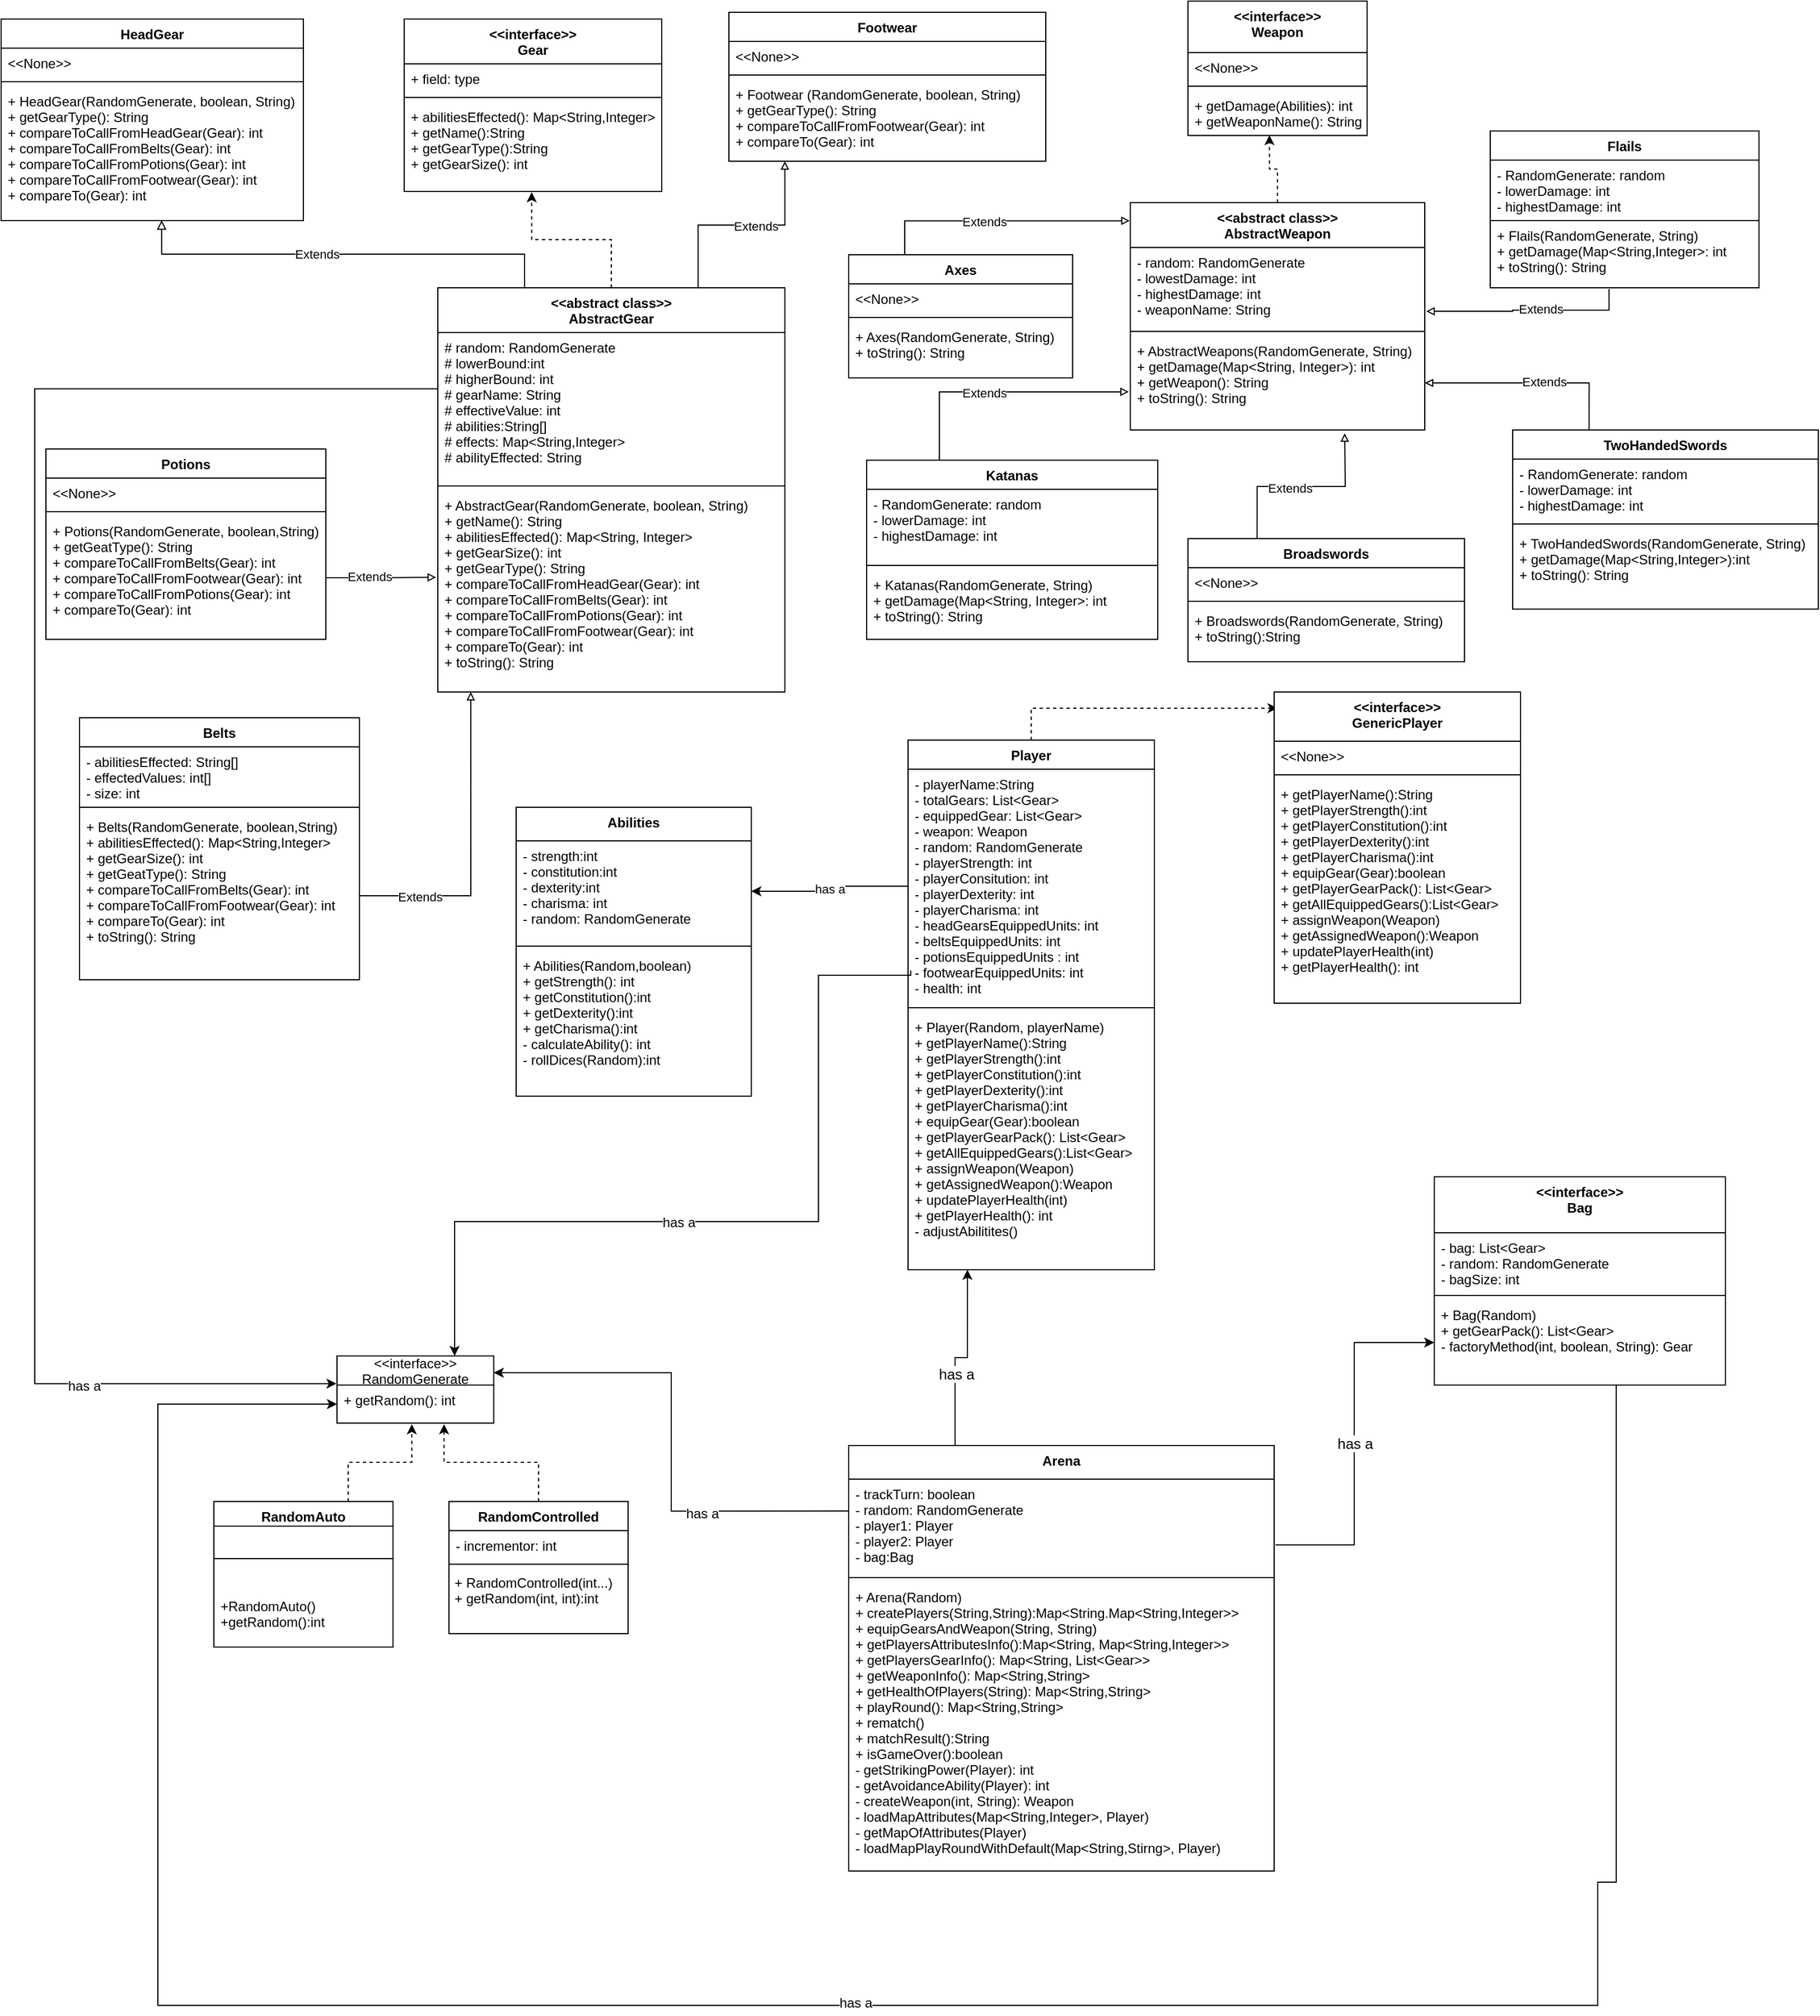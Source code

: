 <mxfile version="15.5.4" type="device"><diagram id="-6Qt38PwSNeiQgw1hAzw" name="Page-1"><mxGraphModel dx="1038" dy="547" grid="1" gridSize="10" guides="1" tooltips="1" connect="1" arrows="1" fold="1" page="1" pageScale="1" pageWidth="1654" pageHeight="2336" math="0" shadow="0"><root><mxCell id="0"/><mxCell id="1" parent="0"/><mxCell id="5QbK8Rp4YuYrIXrkJhFq-7" value="Abilities" style="swimlane;fontStyle=1;align=center;verticalAlign=top;childLayout=stackLayout;horizontal=1;startSize=30;horizontalStack=0;resizeParent=1;resizeParentMax=0;resizeLast=0;collapsible=1;marginBottom=0;" parent="1" vertex="1"><mxGeometry x="530" y="790" width="210" height="258" as="geometry"/></mxCell><mxCell id="5QbK8Rp4YuYrIXrkJhFq-8" value="- strength:int&#10;- constitution:int&#10;- dexterity:int&#10;- charisma: int&#10;- random: RandomGenerate" style="text;strokeColor=none;fillColor=none;align=left;verticalAlign=top;spacingLeft=4;spacingRight=4;overflow=hidden;rotatable=0;points=[[0,0.5],[1,0.5]];portConstraint=eastwest;" parent="5QbK8Rp4YuYrIXrkJhFq-7" vertex="1"><mxGeometry y="30" width="210" height="90" as="geometry"/></mxCell><mxCell id="5QbK8Rp4YuYrIXrkJhFq-9" value="" style="line;strokeWidth=1;fillColor=none;align=left;verticalAlign=middle;spacingTop=-1;spacingLeft=3;spacingRight=3;rotatable=0;labelPosition=right;points=[];portConstraint=eastwest;" parent="5QbK8Rp4YuYrIXrkJhFq-7" vertex="1"><mxGeometry y="120" width="210" height="8" as="geometry"/></mxCell><mxCell id="5QbK8Rp4YuYrIXrkJhFq-10" value="+ Abilities(Random,boolean)&#10;+ getStrength(): int&#10;+ getConstitution():int&#10;+ getDexterity():int&#10;+ getCharisma():int&#10;- calculateAbility(): int&#10;- rollDices(Random):int" style="text;strokeColor=none;fillColor=none;align=left;verticalAlign=top;spacingLeft=4;spacingRight=4;overflow=hidden;rotatable=0;points=[[0,0.5],[1,0.5]];portConstraint=eastwest;" parent="5QbK8Rp4YuYrIXrkJhFq-7" vertex="1"><mxGeometry y="128" width="210" height="130" as="geometry"/></mxCell><mxCell id="5QbK8Rp4YuYrIXrkJhFq-11" value="&lt;&lt;interface&gt;&gt;&#10;Gear" style="swimlane;fontStyle=1;align=center;verticalAlign=top;childLayout=stackLayout;horizontal=1;startSize=40;horizontalStack=0;resizeParent=1;resizeParentMax=0;resizeLast=0;collapsible=1;marginBottom=0;" parent="1" vertex="1"><mxGeometry x="430" y="86" width="230" height="154" as="geometry"/></mxCell><mxCell id="5QbK8Rp4YuYrIXrkJhFq-12" value="+ field: type" style="text;strokeColor=none;fillColor=none;align=left;verticalAlign=top;spacingLeft=4;spacingRight=4;overflow=hidden;rotatable=0;points=[[0,0.5],[1,0.5]];portConstraint=eastwest;" parent="5QbK8Rp4YuYrIXrkJhFq-11" vertex="1"><mxGeometry y="40" width="230" height="26" as="geometry"/></mxCell><mxCell id="5QbK8Rp4YuYrIXrkJhFq-13" value="" style="line;strokeWidth=1;fillColor=none;align=left;verticalAlign=middle;spacingTop=-1;spacingLeft=3;spacingRight=3;rotatable=0;labelPosition=right;points=[];portConstraint=eastwest;" parent="5QbK8Rp4YuYrIXrkJhFq-11" vertex="1"><mxGeometry y="66" width="230" height="8" as="geometry"/></mxCell><mxCell id="5QbK8Rp4YuYrIXrkJhFq-14" value="+ abilitiesEffected(): Map&lt;String,Integer&gt;&#10;+ getName():String&#10;+ getGearType():String&#10;+ getGearSize(): int&#10;" style="text;strokeColor=none;fillColor=none;align=left;verticalAlign=top;spacingLeft=4;spacingRight=4;overflow=hidden;rotatable=0;points=[[0,0.5],[1,0.5]];portConstraint=eastwest;" parent="5QbK8Rp4YuYrIXrkJhFq-11" vertex="1"><mxGeometry y="74" width="230" height="80" as="geometry"/></mxCell><mxCell id="5QbK8Rp4YuYrIXrkJhFq-15" value="&lt;&lt;interface&gt;&gt;&#10;Weapon" style="swimlane;fontStyle=1;align=center;verticalAlign=top;childLayout=stackLayout;horizontal=1;startSize=46;horizontalStack=0;resizeParent=1;resizeParentMax=0;resizeLast=0;collapsible=1;marginBottom=0;" parent="1" vertex="1"><mxGeometry x="1130" y="70" width="160" height="120" as="geometry"/></mxCell><mxCell id="5QbK8Rp4YuYrIXrkJhFq-16" value="&lt;&lt;None&gt;&gt;" style="text;strokeColor=none;fillColor=none;align=left;verticalAlign=top;spacingLeft=4;spacingRight=4;overflow=hidden;rotatable=0;points=[[0,0.5],[1,0.5]];portConstraint=eastwest;" parent="5QbK8Rp4YuYrIXrkJhFq-15" vertex="1"><mxGeometry y="46" width="160" height="26" as="geometry"/></mxCell><mxCell id="5QbK8Rp4YuYrIXrkJhFq-17" value="" style="line;strokeWidth=1;fillColor=none;align=left;verticalAlign=middle;spacingTop=-1;spacingLeft=3;spacingRight=3;rotatable=0;labelPosition=right;points=[];portConstraint=eastwest;" parent="5QbK8Rp4YuYrIXrkJhFq-15" vertex="1"><mxGeometry y="72" width="160" height="8" as="geometry"/></mxCell><mxCell id="5QbK8Rp4YuYrIXrkJhFq-18" value="+ getDamage(Abilities): int&#10;+ getWeaponName(): String" style="text;strokeColor=none;fillColor=none;align=left;verticalAlign=top;spacingLeft=4;spacingRight=4;overflow=hidden;rotatable=0;points=[[0,0.5],[1,0.5]];portConstraint=eastwest;" parent="5QbK8Rp4YuYrIXrkJhFq-15" vertex="1"><mxGeometry y="80" width="160" height="40" as="geometry"/></mxCell><mxCell id="5QbK8Rp4YuYrIXrkJhFq-19" value="&lt;&lt;interface&gt;&gt;&#10;Bag" style="swimlane;fontStyle=1;align=center;verticalAlign=top;childLayout=stackLayout;horizontal=1;startSize=50;horizontalStack=0;resizeParent=1;resizeParentMax=0;resizeLast=0;collapsible=1;marginBottom=0;" parent="1" vertex="1"><mxGeometry x="1350" y="1120" width="260" height="186" as="geometry"/></mxCell><mxCell id="5QbK8Rp4YuYrIXrkJhFq-20" value="- bag: List&lt;Gear&gt;&#10;- random: RandomGenerate&#10;- bagSize: int" style="text;strokeColor=none;fillColor=none;align=left;verticalAlign=top;spacingLeft=4;spacingRight=4;overflow=hidden;rotatable=0;points=[[0,0.5],[1,0.5]];portConstraint=eastwest;" parent="5QbK8Rp4YuYrIXrkJhFq-19" vertex="1"><mxGeometry y="50" width="260" height="52" as="geometry"/></mxCell><mxCell id="5QbK8Rp4YuYrIXrkJhFq-21" value="" style="line;strokeWidth=1;fillColor=none;align=left;verticalAlign=middle;spacingTop=-1;spacingLeft=3;spacingRight=3;rotatable=0;labelPosition=right;points=[];portConstraint=eastwest;" parent="5QbK8Rp4YuYrIXrkJhFq-19" vertex="1"><mxGeometry y="102" width="260" height="8" as="geometry"/></mxCell><mxCell id="5QbK8Rp4YuYrIXrkJhFq-22" value="+ Bag(Random)&#10;+ getGearPack(): List&lt;Gear&gt;&#10;- factoryMethod(int, boolean, String): Gear" style="text;strokeColor=none;fillColor=none;align=left;verticalAlign=top;spacingLeft=4;spacingRight=4;overflow=hidden;rotatable=0;points=[[0,0.5],[1,0.5]];portConstraint=eastwest;" parent="5QbK8Rp4YuYrIXrkJhFq-19" vertex="1"><mxGeometry y="110" width="260" height="76" as="geometry"/></mxCell><mxCell id="dM86lBq2c5CmIjqnNoTW-2" style="edgeStyle=orthogonalEdgeStyle;rounded=0;orthogonalLoop=1;jettySize=auto;html=1;exitX=0.25;exitY=0;exitDx=0;exitDy=0;entryX=0.241;entryY=1;entryDx=0;entryDy=0;entryPerimeter=0;fontSize=13;" parent="1" source="5QbK8Rp4YuYrIXrkJhFq-23" target="i1h5N2y9FqlDGOYf2CRN-40" edge="1"><mxGeometry relative="1" as="geometry"/></mxCell><mxCell id="dM86lBq2c5CmIjqnNoTW-3" value="&lt;font style=&quot;font-size: 13px&quot;&gt;has a&lt;/font&gt;" style="edgeLabel;html=1;align=center;verticalAlign=middle;resizable=0;points=[];" parent="dM86lBq2c5CmIjqnNoTW-2" vertex="1" connectable="0"><mxGeometry x="-0.241" y="-1" relative="1" as="geometry"><mxPoint as="offset"/></mxGeometry></mxCell><mxCell id="5QbK8Rp4YuYrIXrkJhFq-23" value="Arena" style="swimlane;fontStyle=1;align=center;verticalAlign=top;childLayout=stackLayout;horizontal=1;startSize=30;horizontalStack=0;resizeParent=1;resizeParentMax=0;resizeLast=0;collapsible=1;marginBottom=0;" parent="1" vertex="1"><mxGeometry x="827" y="1360" width="380" height="380" as="geometry"/></mxCell><mxCell id="5QbK8Rp4YuYrIXrkJhFq-24" value="- trackTurn: boolean&#10;- random: RandomGenerate&#10;- player1: Player&#10;- player2: Player&#10;- bag:Bag" style="text;strokeColor=none;fillColor=none;align=left;verticalAlign=top;spacingLeft=4;spacingRight=4;overflow=hidden;rotatable=0;points=[[0,0.5],[1,0.5]];portConstraint=eastwest;" parent="5QbK8Rp4YuYrIXrkJhFq-23" vertex="1"><mxGeometry y="30" width="380" height="84" as="geometry"/></mxCell><mxCell id="5QbK8Rp4YuYrIXrkJhFq-25" value="" style="line;strokeWidth=1;fillColor=none;align=left;verticalAlign=middle;spacingTop=-1;spacingLeft=3;spacingRight=3;rotatable=0;labelPosition=right;points=[];portConstraint=eastwest;" parent="5QbK8Rp4YuYrIXrkJhFq-23" vertex="1"><mxGeometry y="114" width="380" height="8" as="geometry"/></mxCell><mxCell id="5QbK8Rp4YuYrIXrkJhFq-26" value="+ Arena(Random)&#10;+ createPlayers(String,String):Map&lt;String.Map&lt;String,Integer&gt;&gt;&#10;+ equipGearsAndWeapon(String, String)&#10;+ getPlayersAttributesInfo():Map&lt;String, Map&lt;String,Integer&gt;&gt;&#10;+ getPlayersGearInfo(): Map&lt;String, List&lt;Gear&gt;&gt;&#10;+ getWeaponInfo(): Map&lt;String,String&gt;&#10;+ getHealthOfPlayers(String): Map&lt;String,String&gt;&#10;+ playRound(): Map&lt;String,String&gt; &#10;+ rematch()&#10;+ matchResult():String&#10;+ isGameOver():boolean&#10;- getStrikingPower(Player): int&#10;- getAvoidanceAbility(Player): int&#10;- createWeapon(int, String): Weapon&#10;- loadMapAttributes(Map&lt;String,Integer&gt;, Player)&#10;- getMapOfAttributes(Player)&#10;- loadMapPlayRoundWithDefault(Map&lt;String,Stirng&gt;, Player) " style="text;strokeColor=none;fillColor=none;align=left;verticalAlign=top;spacingLeft=4;spacingRight=4;overflow=hidden;rotatable=0;points=[[0,0.5],[1,0.5]];portConstraint=eastwest;" parent="5QbK8Rp4YuYrIXrkJhFq-23" vertex="1"><mxGeometry y="122" width="380" height="258" as="geometry"/></mxCell><mxCell id="i1h5N2y9FqlDGOYf2CRN-1" value="HeadGear" style="swimlane;fontStyle=1;align=center;verticalAlign=top;childLayout=stackLayout;horizontal=1;startSize=26;horizontalStack=0;resizeParent=1;resizeParentMax=0;resizeLast=0;collapsible=1;marginBottom=0;" parent="1" vertex="1"><mxGeometry x="70" y="86" width="270" height="180" as="geometry"/></mxCell><mxCell id="i1h5N2y9FqlDGOYf2CRN-2" value="&lt;&lt;None&gt;&gt;" style="text;strokeColor=none;fillColor=none;align=left;verticalAlign=top;spacingLeft=4;spacingRight=4;overflow=hidden;rotatable=0;points=[[0,0.5],[1,0.5]];portConstraint=eastwest;" parent="i1h5N2y9FqlDGOYf2CRN-1" vertex="1"><mxGeometry y="26" width="270" height="26" as="geometry"/></mxCell><mxCell id="i1h5N2y9FqlDGOYf2CRN-3" value="" style="line;strokeWidth=1;fillColor=none;align=left;verticalAlign=middle;spacingTop=-1;spacingLeft=3;spacingRight=3;rotatable=0;labelPosition=right;points=[];portConstraint=eastwest;" parent="i1h5N2y9FqlDGOYf2CRN-1" vertex="1"><mxGeometry y="52" width="270" height="8" as="geometry"/></mxCell><mxCell id="i1h5N2y9FqlDGOYf2CRN-4" value="+ HeadGear(RandomGenerate, boolean, String)&#10;+ getGearType(): String&#10;+ compareToCallFromHeadGear(Gear): int&#10;+ compareToCallFromBelts(Gear): int&#10;+ compareToCallFromPotions(Gear): int&#10;+ compareToCallFromFootwear(Gear): int&#10;+ compareTo(Gear): int" style="text;strokeColor=none;fillColor=none;align=left;verticalAlign=top;spacingLeft=4;spacingRight=4;overflow=hidden;rotatable=0;points=[[0,0.5],[1,0.5]];portConstraint=eastwest;" parent="i1h5N2y9FqlDGOYf2CRN-1" vertex="1"><mxGeometry y="60" width="270" height="120" as="geometry"/></mxCell><mxCell id="i1h5N2y9FqlDGOYf2CRN-5" value="Potions" style="swimlane;fontStyle=1;align=center;verticalAlign=top;childLayout=stackLayout;horizontal=1;startSize=26;horizontalStack=0;resizeParent=1;resizeParentMax=0;resizeLast=0;collapsible=1;marginBottom=0;" parent="1" vertex="1"><mxGeometry x="110" y="470" width="250" height="170" as="geometry"/></mxCell><mxCell id="i1h5N2y9FqlDGOYf2CRN-6" value="&lt;&lt;None&gt;&gt;" style="text;strokeColor=none;fillColor=none;align=left;verticalAlign=top;spacingLeft=4;spacingRight=4;overflow=hidden;rotatable=0;points=[[0,0.5],[1,0.5]];portConstraint=eastwest;" parent="i1h5N2y9FqlDGOYf2CRN-5" vertex="1"><mxGeometry y="26" width="250" height="26" as="geometry"/></mxCell><mxCell id="i1h5N2y9FqlDGOYf2CRN-7" value="" style="line;strokeWidth=1;fillColor=none;align=left;verticalAlign=middle;spacingTop=-1;spacingLeft=3;spacingRight=3;rotatable=0;labelPosition=right;points=[];portConstraint=eastwest;" parent="i1h5N2y9FqlDGOYf2CRN-5" vertex="1"><mxGeometry y="52" width="250" height="8" as="geometry"/></mxCell><mxCell id="i1h5N2y9FqlDGOYf2CRN-8" value="+ Potions(RandomGenerate, boolean,String)&#10;+ getGeatType(): String&#10;+ compareToCallFromBelts(Gear): int&#10;+ compareToCallFromFootwear(Gear): int&#10;+ compareToCallFromPotions(Gear): int&#10;+ compareTo(Gear): int" style="text;strokeColor=none;fillColor=none;align=left;verticalAlign=top;spacingLeft=4;spacingRight=4;overflow=hidden;rotatable=0;points=[[0,0.5],[1,0.5]];portConstraint=eastwest;" parent="i1h5N2y9FqlDGOYf2CRN-5" vertex="1"><mxGeometry y="60" width="250" height="110" as="geometry"/></mxCell><mxCell id="i1h5N2y9FqlDGOYf2CRN-9" value="Belts" style="swimlane;fontStyle=1;align=center;verticalAlign=top;childLayout=stackLayout;horizontal=1;startSize=26;horizontalStack=0;resizeParent=1;resizeParentMax=0;resizeLast=0;collapsible=1;marginBottom=0;" parent="1" vertex="1"><mxGeometry x="140" y="710" width="250" height="234" as="geometry"/></mxCell><mxCell id="i1h5N2y9FqlDGOYf2CRN-10" value="- abilitiesEffected: String[]&#10;- effectedValues: int[]&#10;- size: int " style="text;strokeColor=none;fillColor=none;align=left;verticalAlign=top;spacingLeft=4;spacingRight=4;overflow=hidden;rotatable=0;points=[[0,0.5],[1,0.5]];portConstraint=eastwest;" parent="i1h5N2y9FqlDGOYf2CRN-9" vertex="1"><mxGeometry y="26" width="250" height="50" as="geometry"/></mxCell><mxCell id="i1h5N2y9FqlDGOYf2CRN-11" value="" style="line;strokeWidth=1;fillColor=none;align=left;verticalAlign=middle;spacingTop=-1;spacingLeft=3;spacingRight=3;rotatable=0;labelPosition=right;points=[];portConstraint=eastwest;" parent="i1h5N2y9FqlDGOYf2CRN-9" vertex="1"><mxGeometry y="76" width="250" height="8" as="geometry"/></mxCell><mxCell id="i1h5N2y9FqlDGOYf2CRN-12" value="+ Belts(RandomGenerate, boolean,String)&#10;+ abilitiesEffected(): Map&lt;String,Integer&gt;&#10;+ getGearSize(): int&#10;+ getGeatType(): String&#10;+ compareToCallFromBelts(Gear): int&#10;+ compareToCallFromFootwear(Gear): int&#10;+ compareTo(Gear): int&#10;+ toString(): String" style="text;strokeColor=none;fillColor=none;align=left;verticalAlign=top;spacingLeft=4;spacingRight=4;overflow=hidden;rotatable=0;points=[[0,0.5],[1,0.5]];portConstraint=eastwest;" parent="i1h5N2y9FqlDGOYf2CRN-9" vertex="1"><mxGeometry y="84" width="250" height="150" as="geometry"/></mxCell><mxCell id="i1h5N2y9FqlDGOYf2CRN-13" value="Footwear" style="swimlane;fontStyle=1;align=center;verticalAlign=top;childLayout=stackLayout;horizontal=1;startSize=26;horizontalStack=0;resizeParent=1;resizeParentMax=0;resizeLast=0;collapsible=1;marginBottom=0;" parent="1" vertex="1"><mxGeometry x="720" y="80" width="283" height="133" as="geometry"/></mxCell><mxCell id="i1h5N2y9FqlDGOYf2CRN-14" value="&lt;&lt;None&gt;&gt;" style="text;strokeColor=none;fillColor=none;align=left;verticalAlign=top;spacingLeft=4;spacingRight=4;overflow=hidden;rotatable=0;points=[[0,0.5],[1,0.5]];portConstraint=eastwest;" parent="i1h5N2y9FqlDGOYf2CRN-13" vertex="1"><mxGeometry y="26" width="283" height="26" as="geometry"/></mxCell><mxCell id="i1h5N2y9FqlDGOYf2CRN-15" value="" style="line;strokeWidth=1;fillColor=none;align=left;verticalAlign=middle;spacingTop=-1;spacingLeft=3;spacingRight=3;rotatable=0;labelPosition=right;points=[];portConstraint=eastwest;" parent="i1h5N2y9FqlDGOYf2CRN-13" vertex="1"><mxGeometry y="52" width="283" height="8" as="geometry"/></mxCell><mxCell id="i1h5N2y9FqlDGOYf2CRN-16" value="+ Footwear (RandomGenerate, boolean, String)&#10;+ getGearType(): String&#10;+ compareToCallFromFootwear(Gear): int&#10;+ compareTo(Gear): int&#10;" style="text;strokeColor=none;fillColor=none;align=left;verticalAlign=top;spacingLeft=4;spacingRight=4;overflow=hidden;rotatable=0;points=[[0,0.5],[1,0.5]];portConstraint=eastwest;" parent="i1h5N2y9FqlDGOYf2CRN-13" vertex="1"><mxGeometry y="60" width="283" height="73" as="geometry"/></mxCell><mxCell id="i1h5N2y9FqlDGOYf2CRN-17" value="Katanas" style="swimlane;fontStyle=1;align=center;verticalAlign=top;childLayout=stackLayout;horizontal=1;startSize=26;horizontalStack=0;resizeParent=1;resizeParentMax=0;resizeLast=0;collapsible=1;marginBottom=0;" parent="1" vertex="1"><mxGeometry x="843" y="480" width="260" height="160" as="geometry"/></mxCell><mxCell id="i1h5N2y9FqlDGOYf2CRN-18" value="- RandomGenerate: random&#10;- lowerDamage: int&#10;- highestDamage: int" style="text;strokeColor=none;fillColor=none;align=left;verticalAlign=top;spacingLeft=4;spacingRight=4;overflow=hidden;rotatable=0;points=[[0,0.5],[1,0.5]];portConstraint=eastwest;" parent="i1h5N2y9FqlDGOYf2CRN-17" vertex="1"><mxGeometry y="26" width="260" height="64" as="geometry"/></mxCell><mxCell id="i1h5N2y9FqlDGOYf2CRN-19" value="" style="line;strokeWidth=1;fillColor=none;align=left;verticalAlign=middle;spacingTop=-1;spacingLeft=3;spacingRight=3;rotatable=0;labelPosition=right;points=[];portConstraint=eastwest;" parent="i1h5N2y9FqlDGOYf2CRN-17" vertex="1"><mxGeometry y="90" width="260" height="8" as="geometry"/></mxCell><mxCell id="i1h5N2y9FqlDGOYf2CRN-20" value="+ Katanas(RandomGenerate, String)&#10;+ getDamage(Map&lt;String, Integer&gt;: int&#10;+ toString(): String" style="text;strokeColor=none;fillColor=none;align=left;verticalAlign=top;spacingLeft=4;spacingRight=4;overflow=hidden;rotatable=0;points=[[0,0.5],[1,0.5]];portConstraint=eastwest;" parent="i1h5N2y9FqlDGOYf2CRN-17" vertex="1"><mxGeometry y="98" width="260" height="62" as="geometry"/></mxCell><mxCell id="i1h5N2y9FqlDGOYf2CRN-21" value="Broadswords" style="swimlane;fontStyle=1;align=center;verticalAlign=top;childLayout=stackLayout;horizontal=1;startSize=26;horizontalStack=0;resizeParent=1;resizeParentMax=0;resizeLast=0;collapsible=1;marginBottom=0;" parent="1" vertex="1"><mxGeometry x="1130" y="550" width="247" height="110" as="geometry"/></mxCell><mxCell id="i1h5N2y9FqlDGOYf2CRN-22" value="&lt;&lt;None&gt;&gt;" style="text;strokeColor=none;fillColor=none;align=left;verticalAlign=top;spacingLeft=4;spacingRight=4;overflow=hidden;rotatable=0;points=[[0,0.5],[1,0.5]];portConstraint=eastwest;" parent="i1h5N2y9FqlDGOYf2CRN-21" vertex="1"><mxGeometry y="26" width="247" height="26" as="geometry"/></mxCell><mxCell id="i1h5N2y9FqlDGOYf2CRN-23" value="" style="line;strokeWidth=1;fillColor=none;align=left;verticalAlign=middle;spacingTop=-1;spacingLeft=3;spacingRight=3;rotatable=0;labelPosition=right;points=[];portConstraint=eastwest;" parent="i1h5N2y9FqlDGOYf2CRN-21" vertex="1"><mxGeometry y="52" width="247" height="8" as="geometry"/></mxCell><mxCell id="i1h5N2y9FqlDGOYf2CRN-24" value="+ Broadswords(RandomGenerate, String)&#10;+ toString():String" style="text;strokeColor=none;fillColor=none;align=left;verticalAlign=top;spacingLeft=4;spacingRight=4;overflow=hidden;rotatable=0;points=[[0,0.5],[1,0.5]];portConstraint=eastwest;" parent="i1h5N2y9FqlDGOYf2CRN-21" vertex="1"><mxGeometry y="60" width="247" height="50" as="geometry"/></mxCell><mxCell id="i1h5N2y9FqlDGOYf2CRN-25" value="TwoHandedSwords" style="swimlane;fontStyle=1;align=center;verticalAlign=top;childLayout=stackLayout;horizontal=1;startSize=26;horizontalStack=0;resizeParent=1;resizeParentMax=0;resizeLast=0;collapsible=1;marginBottom=0;" parent="1" vertex="1"><mxGeometry x="1420" y="453" width="273" height="160" as="geometry"/></mxCell><mxCell id="i1h5N2y9FqlDGOYf2CRN-26" value="- RandomGenerate: random&#10;- lowerDamage: int&#10;- highestDamage: int" style="text;strokeColor=none;fillColor=none;align=left;verticalAlign=top;spacingLeft=4;spacingRight=4;overflow=hidden;rotatable=0;points=[[0,0.5],[1,0.5]];portConstraint=eastwest;" parent="i1h5N2y9FqlDGOYf2CRN-25" vertex="1"><mxGeometry y="26" width="273" height="54" as="geometry"/></mxCell><mxCell id="i1h5N2y9FqlDGOYf2CRN-27" value="" style="line;strokeWidth=1;fillColor=none;align=left;verticalAlign=middle;spacingTop=-1;spacingLeft=3;spacingRight=3;rotatable=0;labelPosition=right;points=[];portConstraint=eastwest;" parent="i1h5N2y9FqlDGOYf2CRN-25" vertex="1"><mxGeometry y="80" width="273" height="8" as="geometry"/></mxCell><mxCell id="i1h5N2y9FqlDGOYf2CRN-28" value="+ TwoHandedSwords(RandomGenerate, String)&#10;+ getDamage(Map&lt;String,Integer&gt;):int&#10;+ toString(): String" style="text;strokeColor=none;fillColor=none;align=left;verticalAlign=top;spacingLeft=4;spacingRight=4;overflow=hidden;rotatable=0;points=[[0,0.5],[1,0.5]];portConstraint=eastwest;" parent="i1h5N2y9FqlDGOYf2CRN-25" vertex="1"><mxGeometry y="88" width="273" height="72" as="geometry"/></mxCell><mxCell id="jJEX5TzGoCxTz7exEPUJ-9" style="edgeStyle=orthogonalEdgeStyle;rounded=0;orthogonalLoop=1;jettySize=auto;html=1;exitX=0.25;exitY=0;exitDx=0;exitDy=0;entryX=-0.002;entryY=0.08;entryDx=0;entryDy=0;entryPerimeter=0;startArrow=none;startFill=0;endSize=5;strokeWidth=1;endArrow=block;endFill=0;" parent="1" source="i1h5N2y9FqlDGOYf2CRN-29" target="i1h5N2y9FqlDGOYf2CRN-49" edge="1"><mxGeometry relative="1" as="geometry"/></mxCell><mxCell id="jJEX5TzGoCxTz7exEPUJ-10" value="Extends" style="edgeLabel;html=1;align=center;verticalAlign=middle;resizable=0;points=[];" parent="jJEX5TzGoCxTz7exEPUJ-9" vertex="1" connectable="0"><mxGeometry x="-0.126" y="-1" relative="1" as="geometry"><mxPoint as="offset"/></mxGeometry></mxCell><mxCell id="i1h5N2y9FqlDGOYf2CRN-29" value="Axes" style="swimlane;fontStyle=1;align=center;verticalAlign=top;childLayout=stackLayout;horizontal=1;startSize=26;horizontalStack=0;resizeParent=1;resizeParentMax=0;resizeLast=0;collapsible=1;marginBottom=0;" parent="1" vertex="1"><mxGeometry x="827" y="296.5" width="200" height="110" as="geometry"/></mxCell><mxCell id="i1h5N2y9FqlDGOYf2CRN-30" value="&lt;&lt;None&gt;&gt;" style="text;strokeColor=none;fillColor=none;align=left;verticalAlign=top;spacingLeft=4;spacingRight=4;overflow=hidden;rotatable=0;points=[[0,0.5],[1,0.5]];portConstraint=eastwest;" parent="i1h5N2y9FqlDGOYf2CRN-29" vertex="1"><mxGeometry y="26" width="200" height="26" as="geometry"/></mxCell><mxCell id="i1h5N2y9FqlDGOYf2CRN-31" value="" style="line;strokeWidth=1;fillColor=none;align=left;verticalAlign=middle;spacingTop=-1;spacingLeft=3;spacingRight=3;rotatable=0;labelPosition=right;points=[];portConstraint=eastwest;" parent="i1h5N2y9FqlDGOYf2CRN-29" vertex="1"><mxGeometry y="52" width="200" height="8" as="geometry"/></mxCell><mxCell id="i1h5N2y9FqlDGOYf2CRN-32" value="+ Axes(RandomGenerate, String)&#10;+ toString(): String" style="text;strokeColor=none;fillColor=none;align=left;verticalAlign=top;spacingLeft=4;spacingRight=4;overflow=hidden;rotatable=0;points=[[0,0.5],[1,0.5]];portConstraint=eastwest;" parent="i1h5N2y9FqlDGOYf2CRN-29" vertex="1"><mxGeometry y="60" width="200" height="50" as="geometry"/></mxCell><mxCell id="i1h5N2y9FqlDGOYf2CRN-33" value="Flails" style="swimlane;fontStyle=1;align=center;verticalAlign=top;childLayout=stackLayout;horizontal=1;startSize=26;horizontalStack=0;resizeParent=1;resizeParentMax=0;resizeLast=0;collapsible=1;marginBottom=0;" parent="1" vertex="1"><mxGeometry x="1400" y="186" width="240" height="140" as="geometry"/></mxCell><mxCell id="i1h5N2y9FqlDGOYf2CRN-34" value="- RandomGenerate: random&#10;- lowerDamage: int&#10;- highestDamage: int" style="text;strokeColor=none;fillColor=none;align=left;verticalAlign=top;spacingLeft=4;spacingRight=4;overflow=hidden;rotatable=0;points=[[0,0.5],[1,0.5]];portConstraint=eastwest;" parent="i1h5N2y9FqlDGOYf2CRN-33" vertex="1"><mxGeometry y="26" width="240" height="54" as="geometry"/></mxCell><mxCell id="i1h5N2y9FqlDGOYf2CRN-36" value="+ Flails(RandomGenerate, String)&#10;+ getDamage(Map&lt;String,Integer&gt;: int&#10;+ toString(): String" style="text;strokeColor=default;fillColor=none;align=left;verticalAlign=top;spacingLeft=4;spacingRight=4;overflow=hidden;rotatable=0;points=[[0,0.5],[1,0.5]];portConstraint=eastwest;" parent="i1h5N2y9FqlDGOYf2CRN-33" vertex="1"><mxGeometry y="80" width="240" height="60" as="geometry"/></mxCell><mxCell id="tGnVQQCfcB-PDfzncvV3-5" style="edgeStyle=orthogonalEdgeStyle;rounded=0;orthogonalLoop=1;jettySize=auto;html=1;exitX=0.5;exitY=0;exitDx=0;exitDy=0;entryX=0.014;entryY=0.052;entryDx=0;entryDy=0;entryPerimeter=0;dashed=1;" edge="1" parent="1" source="i1h5N2y9FqlDGOYf2CRN-37" target="tGnVQQCfcB-PDfzncvV3-1"><mxGeometry relative="1" as="geometry"/></mxCell><mxCell id="i1h5N2y9FqlDGOYf2CRN-37" value="Player" style="swimlane;fontStyle=1;align=center;verticalAlign=top;childLayout=stackLayout;horizontal=1;startSize=26;horizontalStack=0;resizeParent=1;resizeParentMax=0;resizeLast=0;collapsible=1;marginBottom=0;" parent="1" vertex="1"><mxGeometry x="880" y="730" width="220" height="473" as="geometry"/></mxCell><mxCell id="i1h5N2y9FqlDGOYf2CRN-38" value="- playerName:String&#10;- totalGears: List&lt;Gear&gt;&#10;- equippedGear: List&lt;Gear&gt;&#10;- weapon: Weapon&#10;- random: RandomGenerate&#10;- playerStrength: int&#10;- playerConsitution: int&#10;- playerDexterity: int&#10;- playerCharisma: int&#10;- headGearsEquippedUnits: int&#10;- beltsEquippedUnits: int&#10;- potionsEquippedUnits : int&#10;- footwearEquippedUnits: int&#10;- health: int&#10;" style="text;strokeColor=none;fillColor=none;align=left;verticalAlign=top;spacingLeft=4;spacingRight=4;overflow=hidden;rotatable=0;points=[[0,0.5],[1,0.5]];portConstraint=eastwest;fontSize=12;" parent="i1h5N2y9FqlDGOYf2CRN-37" vertex="1"><mxGeometry y="26" width="220" height="209" as="geometry"/></mxCell><mxCell id="i1h5N2y9FqlDGOYf2CRN-39" value="" style="line;strokeWidth=1;fillColor=none;align=left;verticalAlign=middle;spacingTop=-1;spacingLeft=3;spacingRight=3;rotatable=0;labelPosition=right;points=[];portConstraint=eastwest;" parent="i1h5N2y9FqlDGOYf2CRN-37" vertex="1"><mxGeometry y="235" width="220" height="8" as="geometry"/></mxCell><mxCell id="i1h5N2y9FqlDGOYf2CRN-40" value="+ Player(Random, playerName)&#10;+ getPlayerName():String&#10;+ getPlayerStrength():int&#10;+ getPlayerConstitution():int&#10;+ getPlayerDexterity():int&#10;+ getPlayerCharisma():int&#10;+ equipGear(Gear):boolean&#10;+ getPlayerGearPack(): List&lt;Gear&gt;&#10;+ getAllEquippedGears():List&lt;Gear&gt;&#10;+ assignWeapon(Weapon)&#10;+ getAssignedWeapon():Weapon&#10;+ updatePlayerHealth(int)&#10;+ getPlayerHealth(): int&#10;- adjustAbilitites()&#10;" style="text;strokeColor=none;fillColor=none;align=left;verticalAlign=top;spacingLeft=4;spacingRight=4;overflow=hidden;rotatable=0;points=[[0,0.5],[1,0.5]];portConstraint=eastwest;" parent="i1h5N2y9FqlDGOYf2CRN-37" vertex="1"><mxGeometry y="243" width="220" height="230" as="geometry"/></mxCell><mxCell id="Q3ur0cyv3mAMYO69rN44-4" style="edgeStyle=orthogonalEdgeStyle;rounded=0;orthogonalLoop=1;jettySize=auto;html=1;exitX=0.5;exitY=0;exitDx=0;exitDy=0;entryX=0.495;entryY=1.008;entryDx=0;entryDy=0;entryPerimeter=0;dashed=1;" parent="1" source="i1h5N2y9FqlDGOYf2CRN-45" target="5QbK8Rp4YuYrIXrkJhFq-14" edge="1"><mxGeometry relative="1" as="geometry"/></mxCell><mxCell id="dM86lBq2c5CmIjqnNoTW-11" style="edgeStyle=orthogonalEdgeStyle;rounded=0;orthogonalLoop=1;jettySize=auto;html=1;exitX=0;exitY=0.25;exitDx=0;exitDy=0;entryX=-0.003;entryY=-0.038;entryDx=0;entryDy=0;entryPerimeter=0;fontSize=12;" parent="1" source="i1h5N2y9FqlDGOYf2CRN-45" target="i1h5N2y9FqlDGOYf2CRN-62" edge="1"><mxGeometry relative="1" as="geometry"><Array as="points"><mxPoint x="100" y="416"/><mxPoint x="100" y="1305"/></Array></mxGeometry></mxCell><mxCell id="dM86lBq2c5CmIjqnNoTW-12" value="has a" style="edgeLabel;html=1;align=center;verticalAlign=middle;resizable=0;points=[];fontSize=12;" parent="dM86lBq2c5CmIjqnNoTW-11" vertex="1" connectable="0"><mxGeometry x="0.703" y="-2" relative="1" as="geometry"><mxPoint as="offset"/></mxGeometry></mxCell><mxCell id="dM86lBq2c5CmIjqnNoTW-26" style="edgeStyle=orthogonalEdgeStyle;rounded=0;orthogonalLoop=1;jettySize=auto;html=1;exitX=0.25;exitY=0;exitDx=0;exitDy=0;entryX=0.531;entryY=0.997;entryDx=0;entryDy=0;entryPerimeter=0;fontSize=12;startArrow=none;startFill=0;endArrow=block;endFill=0;" parent="1" source="i1h5N2y9FqlDGOYf2CRN-45" target="i1h5N2y9FqlDGOYf2CRN-4" edge="1"><mxGeometry relative="1" as="geometry"/></mxCell><mxCell id="jJEX5TzGoCxTz7exEPUJ-19" value="Extends" style="edgeLabel;html=1;align=center;verticalAlign=middle;resizable=0;points=[];" parent="dM86lBq2c5CmIjqnNoTW-26" vertex="1" connectable="0"><mxGeometry x="0.12" relative="1" as="geometry"><mxPoint as="offset"/></mxGeometry></mxCell><mxCell id="jJEX5TzGoCxTz7exEPUJ-24" style="edgeStyle=orthogonalEdgeStyle;rounded=0;orthogonalLoop=1;jettySize=auto;html=1;exitX=0.75;exitY=0;exitDx=0;exitDy=0;startArrow=none;startFill=0;endArrow=block;endFill=0;endSize=5;strokeWidth=1;" parent="1" source="i1h5N2y9FqlDGOYf2CRN-45" edge="1"><mxGeometry relative="1" as="geometry"><mxPoint x="770" y="213" as="targetPoint"/><Array as="points"><mxPoint x="693" y="270"/><mxPoint x="770" y="270"/><mxPoint x="770" y="213"/></Array></mxGeometry></mxCell><mxCell id="jJEX5TzGoCxTz7exEPUJ-25" value="Extends" style="edgeLabel;html=1;align=center;verticalAlign=middle;resizable=0;points=[];" parent="jJEX5TzGoCxTz7exEPUJ-24" vertex="1" connectable="0"><mxGeometry x="0.128" y="-1" relative="1" as="geometry"><mxPoint as="offset"/></mxGeometry></mxCell><mxCell id="i1h5N2y9FqlDGOYf2CRN-45" value="&lt;&lt;abstract class&gt;&gt;&#10;AbstractGear" style="swimlane;fontStyle=1;align=center;verticalAlign=top;childLayout=stackLayout;horizontal=1;startSize=40;horizontalStack=0;resizeParent=1;resizeParentMax=0;resizeLast=0;collapsible=1;marginBottom=0;" parent="1" vertex="1"><mxGeometry x="460" y="326" width="310" height="361" as="geometry"/></mxCell><mxCell id="i1h5N2y9FqlDGOYf2CRN-46" value="# random: RandomGenerate&#10;# lowerBound:int&#10;# higherBound: int&#10;# gearName: String&#10;# effectiveValue: int&#10;# abilities:String[]&#10;# effects: Map&lt;String,Integer&gt;&#10;# abilityEffected: String&#10;" style="text;strokeColor=none;fillColor=none;align=left;verticalAlign=top;spacingLeft=4;spacingRight=4;overflow=hidden;rotatable=0;points=[[0,0.5],[1,0.5]];portConstraint=eastwest;" parent="i1h5N2y9FqlDGOYf2CRN-45" vertex="1"><mxGeometry y="40" width="310" height="133" as="geometry"/></mxCell><mxCell id="i1h5N2y9FqlDGOYf2CRN-47" value="" style="line;strokeWidth=1;fillColor=none;align=left;verticalAlign=middle;spacingTop=-1;spacingLeft=3;spacingRight=3;rotatable=0;labelPosition=right;points=[];portConstraint=eastwest;" parent="i1h5N2y9FqlDGOYf2CRN-45" vertex="1"><mxGeometry y="173" width="310" height="8" as="geometry"/></mxCell><mxCell id="i1h5N2y9FqlDGOYf2CRN-48" value="+ AbstractGear(RandomGenerate, boolean, String)&#10;+ getName(): String&#10;+ abilitiesEffected(): Map&lt;String, Integer&gt;&#10;+ getGearSize(): int&#10;+ getGearType(): String&#10;+ compareToCallFromHeadGear(Gear): int&#10;+ compareToCallFromBelts(Gear): int&#10;+ compareToCallFromPotions(Gear): int&#10;+ compareToCallFromFootwear(Gear): int&#10;+ compareTo(Gear): int&#10;+ toString(): String" style="text;strokeColor=none;fillColor=none;align=left;verticalAlign=top;spacingLeft=4;spacingRight=4;overflow=hidden;rotatable=0;points=[[0,0.5],[1,0.5]];portConstraint=eastwest;" parent="i1h5N2y9FqlDGOYf2CRN-45" vertex="1"><mxGeometry y="181" width="310" height="180" as="geometry"/></mxCell><mxCell id="Q3ur0cyv3mAMYO69rN44-3" style="edgeStyle=orthogonalEdgeStyle;rounded=0;orthogonalLoop=1;jettySize=auto;html=1;exitX=0.5;exitY=0;exitDx=0;exitDy=0;entryX=0.455;entryY=0.992;entryDx=0;entryDy=0;entryPerimeter=0;dashed=1;" parent="1" source="i1h5N2y9FqlDGOYf2CRN-49" target="5QbK8Rp4YuYrIXrkJhFq-18" edge="1"><mxGeometry relative="1" as="geometry"/></mxCell><mxCell id="i1h5N2y9FqlDGOYf2CRN-49" value="&lt;&lt;abstract class&gt;&gt;&#10;AbstractWeapon" style="swimlane;fontStyle=1;align=center;verticalAlign=top;childLayout=stackLayout;horizontal=1;startSize=40;horizontalStack=0;resizeParent=1;resizeParentMax=0;resizeLast=0;collapsible=1;marginBottom=0;" parent="1" vertex="1"><mxGeometry x="1078.5" y="250" width="263" height="203" as="geometry"/></mxCell><mxCell id="i1h5N2y9FqlDGOYf2CRN-50" value="- random: RandomGenerate&#10;- lowestDamage: int&#10;- highestDamage: int&#10;- weaponName: String" style="text;strokeColor=none;fillColor=none;align=left;verticalAlign=top;spacingLeft=4;spacingRight=4;overflow=hidden;rotatable=0;points=[[0,0.5],[1,0.5]];portConstraint=eastwest;" parent="i1h5N2y9FqlDGOYf2CRN-49" vertex="1"><mxGeometry y="40" width="263" height="71" as="geometry"/></mxCell><mxCell id="i1h5N2y9FqlDGOYf2CRN-51" value="" style="line;strokeWidth=1;fillColor=none;align=left;verticalAlign=middle;spacingTop=-1;spacingLeft=3;spacingRight=3;rotatable=0;labelPosition=right;points=[];portConstraint=eastwest;" parent="i1h5N2y9FqlDGOYf2CRN-49" vertex="1"><mxGeometry y="111" width="263" height="8" as="geometry"/></mxCell><mxCell id="i1h5N2y9FqlDGOYf2CRN-52" value="+ AbstractWeapons(RandomGenerate, String)&#10;+ getDamage(Map&lt;String, Integer&gt;): int&#10;+ getWeapon(): String&#10;+ toString(): String" style="text;strokeColor=none;fillColor=none;align=left;verticalAlign=top;spacingLeft=4;spacingRight=4;overflow=hidden;rotatable=0;points=[[0,0.5],[1,0.5]];portConstraint=eastwest;" parent="i1h5N2y9FqlDGOYf2CRN-49" vertex="1"><mxGeometry y="119" width="263" height="84" as="geometry"/></mxCell><mxCell id="Q3ur0cyv3mAMYO69rN44-8" style="edgeStyle=orthogonalEdgeStyle;rounded=0;orthogonalLoop=1;jettySize=auto;html=1;exitX=0.75;exitY=0;exitDx=0;exitDy=0;entryX=0.477;entryY=1.029;entryDx=0;entryDy=0;entryPerimeter=0;dashed=1;startSize=22;" parent="1" source="i1h5N2y9FqlDGOYf2CRN-57" target="i1h5N2y9FqlDGOYf2CRN-62" edge="1"><mxGeometry relative="1" as="geometry"/></mxCell><mxCell id="i1h5N2y9FqlDGOYf2CRN-57" value="RandomAuto" style="swimlane;fontStyle=1;align=center;verticalAlign=top;childLayout=stackLayout;horizontal=1;startSize=22;horizontalStack=0;resizeParent=1;resizeParentMax=0;resizeLast=0;collapsible=1;marginBottom=0;" parent="1" vertex="1"><mxGeometry x="260" y="1410" width="160" height="130" as="geometry"/></mxCell><mxCell id="i1h5N2y9FqlDGOYf2CRN-59" value="" style="line;strokeWidth=1;fillColor=none;align=left;verticalAlign=middle;spacingTop=-1;spacingLeft=3;spacingRight=3;rotatable=0;labelPosition=right;points=[];portConstraint=eastwest;" parent="i1h5N2y9FqlDGOYf2CRN-57" vertex="1"><mxGeometry y="22" width="160" height="58" as="geometry"/></mxCell><mxCell id="i1h5N2y9FqlDGOYf2CRN-60" value="+RandomAuto()&#10;+getRandom():int" style="text;strokeColor=none;fillColor=none;align=left;verticalAlign=top;spacingLeft=4;spacingRight=4;overflow=hidden;rotatable=0;points=[[0,0.5],[1,0.5]];portConstraint=eastwest;" parent="i1h5N2y9FqlDGOYf2CRN-57" vertex="1"><mxGeometry y="80" width="160" height="50" as="geometry"/></mxCell><mxCell id="i1h5N2y9FqlDGOYf2CRN-61" value="&lt;&lt;interface&gt;&gt;&#10;RandomGenerate" style="swimlane;fontStyle=0;childLayout=stackLayout;horizontal=1;startSize=26;fillColor=none;horizontalStack=0;resizeParent=1;resizeParentMax=0;resizeLast=0;collapsible=1;marginBottom=0;" parent="1" vertex="1"><mxGeometry x="370" y="1280" width="140" height="60" as="geometry"/></mxCell><mxCell id="i1h5N2y9FqlDGOYf2CRN-62" value="+ getRandom(): int" style="text;strokeColor=none;fillColor=none;align=left;verticalAlign=top;spacingLeft=4;spacingRight=4;overflow=hidden;rotatable=0;points=[[0,0.5],[1,0.5]];portConstraint=eastwest;" parent="i1h5N2y9FqlDGOYf2CRN-61" vertex="1"><mxGeometry y="26" width="140" height="34" as="geometry"/></mxCell><mxCell id="Q3ur0cyv3mAMYO69rN44-9" style="edgeStyle=orthogonalEdgeStyle;rounded=0;orthogonalLoop=1;jettySize=auto;html=1;exitX=0.5;exitY=0;exitDx=0;exitDy=0;entryX=0.683;entryY=1.029;entryDx=0;entryDy=0;entryPerimeter=0;dashed=1;startSize=22;" parent="1" source="i1h5N2y9FqlDGOYf2CRN-65" target="i1h5N2y9FqlDGOYf2CRN-62" edge="1"><mxGeometry relative="1" as="geometry"/></mxCell><mxCell id="i1h5N2y9FqlDGOYf2CRN-65" value="RandomControlled" style="swimlane;fontStyle=1;align=center;verticalAlign=top;childLayout=stackLayout;horizontal=1;startSize=26;horizontalStack=0;resizeParent=1;resizeParentMax=0;resizeLast=0;collapsible=1;marginBottom=0;" parent="1" vertex="1"><mxGeometry x="470" y="1410" width="160" height="118" as="geometry"/></mxCell><mxCell id="i1h5N2y9FqlDGOYf2CRN-66" value="- incrementor: int " style="text;strokeColor=none;fillColor=none;align=left;verticalAlign=top;spacingLeft=4;spacingRight=4;overflow=hidden;rotatable=0;points=[[0,0.5],[1,0.5]];portConstraint=eastwest;" parent="i1h5N2y9FqlDGOYf2CRN-65" vertex="1"><mxGeometry y="26" width="160" height="26" as="geometry"/></mxCell><mxCell id="i1h5N2y9FqlDGOYf2CRN-67" value="" style="line;strokeWidth=1;fillColor=none;align=left;verticalAlign=middle;spacingTop=-1;spacingLeft=3;spacingRight=3;rotatable=0;labelPosition=right;points=[];portConstraint=eastwest;" parent="i1h5N2y9FqlDGOYf2CRN-65" vertex="1"><mxGeometry y="52" width="160" height="8" as="geometry"/></mxCell><mxCell id="i1h5N2y9FqlDGOYf2CRN-68" value="+ RandomControlled(int...)&#10;+ getRandom(int, int):int" style="text;strokeColor=none;fillColor=none;align=left;verticalAlign=top;spacingLeft=4;spacingRight=4;overflow=hidden;rotatable=0;points=[[0,0.5],[1,0.5]];portConstraint=eastwest;spacing=1;" parent="i1h5N2y9FqlDGOYf2CRN-65" vertex="1"><mxGeometry y="60" width="160" height="58" as="geometry"/></mxCell><mxCell id="dM86lBq2c5CmIjqnNoTW-1" value="has a" style="edgeStyle=orthogonalEdgeStyle;rounded=0;orthogonalLoop=1;jettySize=auto;html=1;exitX=1.003;exitY=0.699;exitDx=0;exitDy=0;entryX=0;entryY=0.5;entryDx=0;entryDy=0;exitPerimeter=0;fontSize=13;" parent="1" source="5QbK8Rp4YuYrIXrkJhFq-24" target="5QbK8Rp4YuYrIXrkJhFq-22" edge="1"><mxGeometry relative="1" as="geometry"/></mxCell><mxCell id="Q3ur0cyv3mAMYO69rN44-10" value="has a" style="edgeStyle=orthogonalEdgeStyle;rounded=0;orthogonalLoop=1;jettySize=auto;html=1;exitX=0;exitY=0.5;exitDx=0;exitDy=0;entryX=1;entryY=0.5;entryDx=0;entryDy=0;startSize=22;" parent="1" source="i1h5N2y9FqlDGOYf2CRN-38" target="5QbK8Rp4YuYrIXrkJhFq-8" edge="1"><mxGeometry relative="1" as="geometry"/></mxCell><mxCell id="dM86lBq2c5CmIjqnNoTW-5" style="edgeStyle=orthogonalEdgeStyle;rounded=0;orthogonalLoop=1;jettySize=auto;html=1;exitX=0;exitY=0.34;exitDx=0;exitDy=0;entryX=1;entryY=0.25;entryDx=0;entryDy=0;fontSize=12;exitPerimeter=0;" parent="1" source="5QbK8Rp4YuYrIXrkJhFq-24" target="i1h5N2y9FqlDGOYf2CRN-61" edge="1"><mxGeometry relative="1" as="geometry"/></mxCell><mxCell id="dM86lBq2c5CmIjqnNoTW-6" value="has a" style="edgeLabel;html=1;align=center;verticalAlign=middle;resizable=0;points=[];fontSize=12;" parent="dM86lBq2c5CmIjqnNoTW-5" vertex="1" connectable="0"><mxGeometry x="-0.403" y="2" relative="1" as="geometry"><mxPoint as="offset"/></mxGeometry></mxCell><mxCell id="dM86lBq2c5CmIjqnNoTW-7" style="edgeStyle=orthogonalEdgeStyle;rounded=0;orthogonalLoop=1;jettySize=auto;html=1;exitX=0.011;exitY=0.86;exitDx=0;exitDy=0;fontSize=12;entryX=0.75;entryY=0;entryDx=0;entryDy=0;exitPerimeter=0;" parent="1" source="i1h5N2y9FqlDGOYf2CRN-38" target="i1h5N2y9FqlDGOYf2CRN-61" edge="1"><mxGeometry relative="1" as="geometry"><mxPoint x="800" y="930" as="sourcePoint"/><Array as="points"><mxPoint x="882" y="940"/><mxPoint x="800" y="940"/><mxPoint x="800" y="1160"/><mxPoint x="475" y="1160"/></Array></mxGeometry></mxCell><mxCell id="dM86lBq2c5CmIjqnNoTW-8" value="has a" style="edgeLabel;html=1;align=center;verticalAlign=middle;resizable=0;points=[];fontSize=12;" parent="dM86lBq2c5CmIjqnNoTW-7" vertex="1" connectable="0"><mxGeometry x="0.15" y="1" relative="1" as="geometry"><mxPoint as="offset"/></mxGeometry></mxCell><mxCell id="dM86lBq2c5CmIjqnNoTW-9" style="edgeStyle=orthogonalEdgeStyle;rounded=0;orthogonalLoop=1;jettySize=auto;html=1;exitX=0.625;exitY=1.002;exitDx=0;exitDy=0;fontSize=12;entryX=0;entryY=0.5;entryDx=0;entryDy=0;exitPerimeter=0;" parent="1" source="5QbK8Rp4YuYrIXrkJhFq-22" target="i1h5N2y9FqlDGOYf2CRN-62" edge="1"><mxGeometry relative="1" as="geometry"><mxPoint x="140" y="1751.882" as="sourcePoint"/><Array as="points"><mxPoint x="1513" y="1750"/><mxPoint x="1496" y="1750"/><mxPoint x="1496" y="1860"/><mxPoint x="210" y="1860"/><mxPoint x="210" y="1323"/></Array></mxGeometry></mxCell><mxCell id="dM86lBq2c5CmIjqnNoTW-10" value="has a" style="edgeLabel;html=1;align=center;verticalAlign=middle;resizable=0;points=[];fontSize=12;" parent="dM86lBq2c5CmIjqnNoTW-9" vertex="1" connectable="0"><mxGeometry x="-0.033" y="-2" relative="1" as="geometry"><mxPoint x="1" as="offset"/></mxGeometry></mxCell><mxCell id="jJEX5TzGoCxTz7exEPUJ-11" style="edgeStyle=orthogonalEdgeStyle;rounded=0;orthogonalLoop=1;jettySize=auto;html=1;exitX=0.25;exitY=0;exitDx=0;exitDy=0;startArrow=none;startFill=0;endSize=5;strokeWidth=1;endArrow=block;endFill=0;entryX=-0.005;entryY=0.595;entryDx=0;entryDy=0;entryPerimeter=0;" parent="1" source="i1h5N2y9FqlDGOYf2CRN-17" target="i1h5N2y9FqlDGOYf2CRN-52" edge="1"><mxGeometry relative="1" as="geometry"><mxPoint x="872.5" y="450.26" as="sourcePoint"/><mxPoint x="1050" y="450" as="targetPoint"/></mxGeometry></mxCell><mxCell id="jJEX5TzGoCxTz7exEPUJ-12" value="Extends" style="edgeLabel;html=1;align=center;verticalAlign=middle;resizable=0;points=[];" parent="jJEX5TzGoCxTz7exEPUJ-11" vertex="1" connectable="0"><mxGeometry x="-0.126" y="-1" relative="1" as="geometry"><mxPoint as="offset"/></mxGeometry></mxCell><mxCell id="jJEX5TzGoCxTz7exEPUJ-13" style="edgeStyle=orthogonalEdgeStyle;rounded=0;orthogonalLoop=1;jettySize=auto;html=1;exitX=0.25;exitY=0;exitDx=0;exitDy=0;startArrow=none;startFill=0;endSize=5;strokeWidth=1;endArrow=block;endFill=0;" parent="1" source="i1h5N2y9FqlDGOYf2CRN-21" edge="1"><mxGeometry relative="1" as="geometry"><mxPoint x="1130" y="514.02" as="sourcePoint"/><mxPoint x="1270" y="456" as="targetPoint"/></mxGeometry></mxCell><mxCell id="jJEX5TzGoCxTz7exEPUJ-14" value="Extends" style="edgeLabel;html=1;align=center;verticalAlign=middle;resizable=0;points=[];" parent="jJEX5TzGoCxTz7exEPUJ-13" vertex="1" connectable="0"><mxGeometry x="-0.126" y="-1" relative="1" as="geometry"><mxPoint as="offset"/></mxGeometry></mxCell><mxCell id="jJEX5TzGoCxTz7exEPUJ-15" style="edgeStyle=orthogonalEdgeStyle;rounded=0;orthogonalLoop=1;jettySize=auto;html=1;exitX=0.25;exitY=0;exitDx=0;exitDy=0;startArrow=none;startFill=0;endSize=5;strokeWidth=1;endArrow=block;endFill=0;entryX=1;entryY=0.5;entryDx=0;entryDy=0;" parent="1" source="i1h5N2y9FqlDGOYf2CRN-25" target="i1h5N2y9FqlDGOYf2CRN-52" edge="1"><mxGeometry relative="1" as="geometry"><mxPoint x="1440.88" y="444" as="sourcePoint"/><mxPoint x="1519.13" y="350" as="targetPoint"/></mxGeometry></mxCell><mxCell id="jJEX5TzGoCxTz7exEPUJ-16" value="Extends" style="edgeLabel;html=1;align=center;verticalAlign=middle;resizable=0;points=[];" parent="jJEX5TzGoCxTz7exEPUJ-15" vertex="1" connectable="0"><mxGeometry x="-0.126" y="-1" relative="1" as="geometry"><mxPoint as="offset"/></mxGeometry></mxCell><mxCell id="jJEX5TzGoCxTz7exEPUJ-17" style="edgeStyle=orthogonalEdgeStyle;rounded=0;orthogonalLoop=1;jettySize=auto;html=1;exitX=0.442;exitY=1.017;exitDx=0;exitDy=0;startArrow=none;startFill=0;endSize=5;strokeWidth=1;endArrow=block;endFill=0;entryX=1.005;entryY=0.803;entryDx=0;entryDy=0;exitPerimeter=0;entryPerimeter=0;" parent="1" source="i1h5N2y9FqlDGOYf2CRN-36" target="i1h5N2y9FqlDGOYf2CRN-50" edge="1"><mxGeometry relative="1" as="geometry"><mxPoint x="1566.75" y="382" as="sourcePoint"/><mxPoint x="1420" y="340" as="targetPoint"/><Array as="points"><mxPoint x="1506" y="346"/><mxPoint x="1420" y="346"/><mxPoint x="1420" y="347"/></Array></mxGeometry></mxCell><mxCell id="jJEX5TzGoCxTz7exEPUJ-18" value="Extends" style="edgeLabel;html=1;align=center;verticalAlign=middle;resizable=0;points=[];" parent="jJEX5TzGoCxTz7exEPUJ-17" vertex="1" connectable="0"><mxGeometry x="-0.126" y="-1" relative="1" as="geometry"><mxPoint as="offset"/></mxGeometry></mxCell><mxCell id="jJEX5TzGoCxTz7exEPUJ-20" style="edgeStyle=orthogonalEdgeStyle;rounded=0;orthogonalLoop=1;jettySize=auto;html=1;exitX=1;exitY=0.5;exitDx=0;exitDy=0;entryX=-0.005;entryY=0.431;entryDx=0;entryDy=0;entryPerimeter=0;startArrow=none;startFill=0;endArrow=block;endFill=0;endSize=5;strokeWidth=1;" parent="1" source="i1h5N2y9FqlDGOYf2CRN-8" target="i1h5N2y9FqlDGOYf2CRN-48" edge="1"><mxGeometry relative="1" as="geometry"/></mxCell><mxCell id="jJEX5TzGoCxTz7exEPUJ-23" value="Extends" style="edgeLabel;html=1;align=center;verticalAlign=middle;resizable=0;points=[];" parent="jJEX5TzGoCxTz7exEPUJ-20" vertex="1" connectable="0"><mxGeometry x="-0.231" y="1" relative="1" as="geometry"><mxPoint x="1" as="offset"/></mxGeometry></mxCell><mxCell id="jJEX5TzGoCxTz7exEPUJ-21" style="edgeStyle=orthogonalEdgeStyle;rounded=0;orthogonalLoop=1;jettySize=auto;html=1;exitX=1;exitY=0.5;exitDx=0;exitDy=0;entryX=0.095;entryY=1;entryDx=0;entryDy=0;entryPerimeter=0;startArrow=none;startFill=0;endArrow=block;endFill=0;endSize=5;strokeWidth=1;" parent="1" source="i1h5N2y9FqlDGOYf2CRN-12" target="i1h5N2y9FqlDGOYf2CRN-48" edge="1"><mxGeometry relative="1" as="geometry"/></mxCell><mxCell id="jJEX5TzGoCxTz7exEPUJ-22" value="Extends" style="edgeLabel;html=1;align=center;verticalAlign=middle;resizable=0;points=[];" parent="jJEX5TzGoCxTz7exEPUJ-21" vertex="1" connectable="0"><mxGeometry x="-0.618" y="-1" relative="1" as="geometry"><mxPoint as="offset"/></mxGeometry></mxCell><mxCell id="tGnVQQCfcB-PDfzncvV3-1" value="&lt;&lt;interface&gt;&gt;&#10;GenericPlayer" style="swimlane;fontStyle=1;align=center;verticalAlign=top;childLayout=stackLayout;horizontal=1;startSize=44;horizontalStack=0;resizeParent=1;resizeParentMax=0;resizeLast=0;collapsible=1;marginBottom=0;" vertex="1" parent="1"><mxGeometry x="1207" y="687" width="220" height="278" as="geometry"/></mxCell><mxCell id="tGnVQQCfcB-PDfzncvV3-2" value="&lt;&lt;None&gt;&gt;" style="text;strokeColor=none;fillColor=none;align=left;verticalAlign=top;spacingLeft=4;spacingRight=4;overflow=hidden;rotatable=0;points=[[0,0.5],[1,0.5]];portConstraint=eastwest;" vertex="1" parent="tGnVQQCfcB-PDfzncvV3-1"><mxGeometry y="44" width="220" height="26" as="geometry"/></mxCell><mxCell id="tGnVQQCfcB-PDfzncvV3-3" value="" style="line;strokeWidth=1;fillColor=none;align=left;verticalAlign=middle;spacingTop=-1;spacingLeft=3;spacingRight=3;rotatable=0;labelPosition=right;points=[];portConstraint=eastwest;" vertex="1" parent="tGnVQQCfcB-PDfzncvV3-1"><mxGeometry y="70" width="220" height="8" as="geometry"/></mxCell><mxCell id="tGnVQQCfcB-PDfzncvV3-4" value="+ getPlayerName():String&#10;+ getPlayerStrength():int&#10;+ getPlayerConstitution():int&#10;+ getPlayerDexterity():int&#10;+ getPlayerCharisma():int&#10;+ equipGear(Gear):boolean&#10;+ getPlayerGearPack(): List&lt;Gear&gt;&#10;+ getAllEquippedGears():List&lt;Gear&gt;&#10;+ assignWeapon(Weapon)&#10;+ getAssignedWeapon():Weapon&#10;+ updatePlayerHealth(int)&#10;+ getPlayerHealth(): int" style="text;strokeColor=none;fillColor=none;align=left;verticalAlign=top;spacingLeft=4;spacingRight=4;overflow=hidden;rotatable=0;points=[[0,0.5],[1,0.5]];portConstraint=eastwest;" vertex="1" parent="tGnVQQCfcB-PDfzncvV3-1"><mxGeometry y="78" width="220" height="200" as="geometry"/></mxCell></root></mxGraphModel></diagram></mxfile>